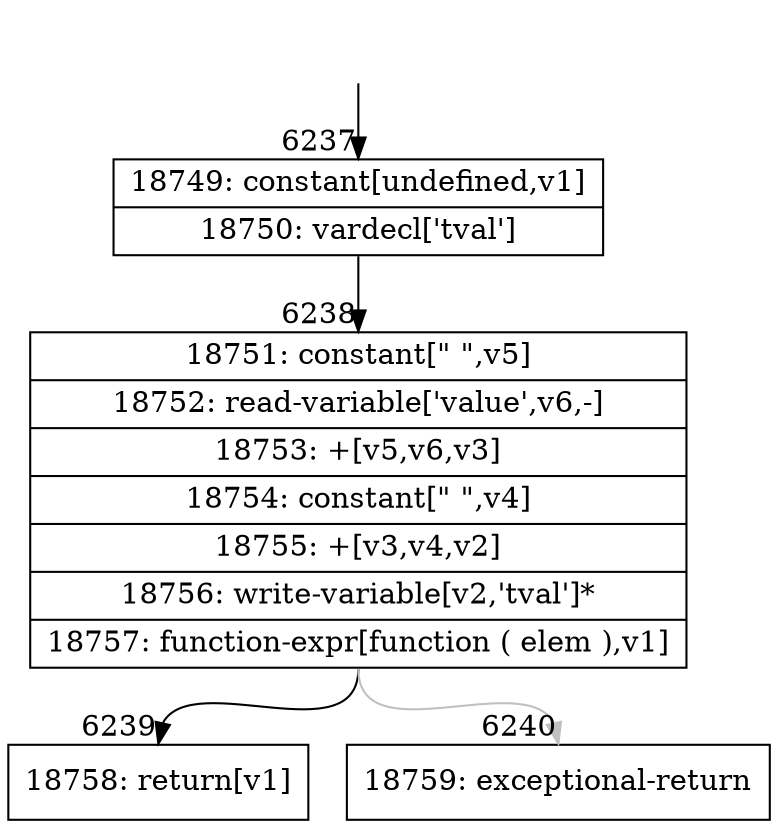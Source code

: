 digraph {
rankdir="TD"
BB_entry426[shape=none,label=""];
BB_entry426 -> BB6237 [tailport=s, headport=n, headlabel="    6237"]
BB6237 [shape=record label="{18749: constant[undefined,v1]|18750: vardecl['tval']}" ] 
BB6237 -> BB6238 [tailport=s, headport=n, headlabel="      6238"]
BB6238 [shape=record label="{18751: constant[\" \",v5]|18752: read-variable['value',v6,-]|18753: +[v5,v6,v3]|18754: constant[\" \",v4]|18755: +[v3,v4,v2]|18756: write-variable[v2,'tval']*|18757: function-expr[function ( elem ),v1]}" ] 
BB6238 -> BB6239 [tailport=s, headport=n, headlabel="      6239"]
BB6238 -> BB6240 [tailport=s, headport=n, color=gray, headlabel="      6240"]
BB6239 [shape=record label="{18758: return[v1]}" ] 
BB6240 [shape=record label="{18759: exceptional-return}" ] 
//#$~ 8997
}
